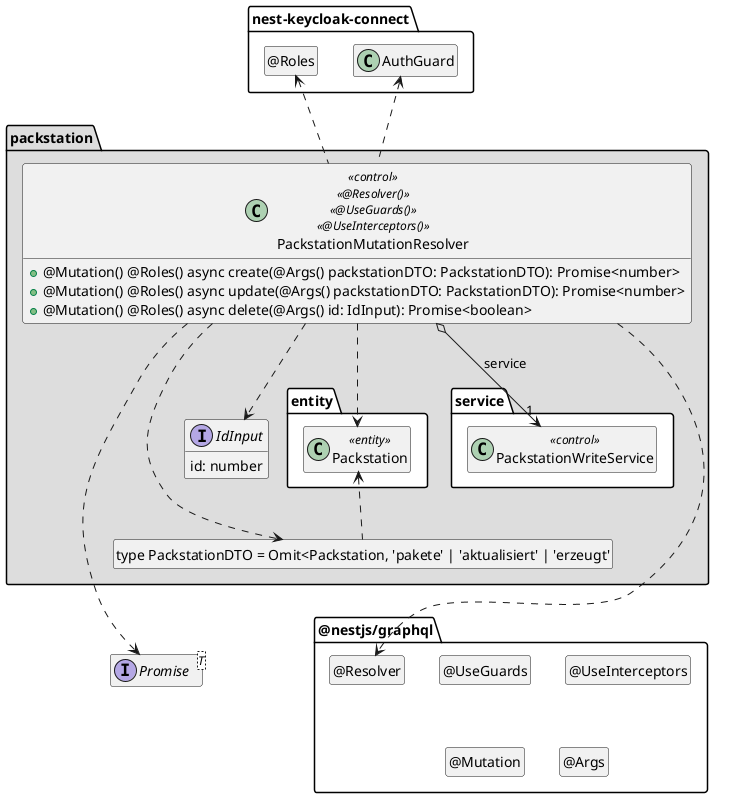 ' Preview durch <Alt>d

@startuml Controller-Klasse

interface Promise<T>

package @nestjs/graphql {
  class "@Resolver" as Resolver
  hide Resolver circle

  class "@UseGuards" as UseGuards
  hide UseGuards circle

  class "@UseInterceptors" as UseInterceptors
  hide UseInterceptors circle

  class "@Mutation" as Mutation
  hide Mutation circle

  class "@Args" as Args
  hide Args circle
}

package nest-keycloak-connect {
  class AuthGuard

  class "@Roles" as Roles
  hide Roles circle
}

package packstation #DDDDDD {
  package entity #FFFFFF {
    class Packstation <<entity>>
  }

  package service #FFFFFF {
    class PackstationWriteService << control >>
  }

  class "type PackstationDTO = Omit<Packstation, 'pakete' | 'aktualisiert' | 'erzeugt'" as PackstationDTO
  hide PackstationDTO circle

    interface IdInput {
        id: number
    }

  class PackstationMutationResolver << control >> << @Resolver() >> << @UseGuards() >> << @UseInterceptors() >> {
    + @Mutation() @Roles() async create(@Args() packstationDTO: PackstationDTO): Promise<number>
    + @Mutation() @Roles() async update(@Args() packstationDTO: PackstationDTO): Promise<number>
    + @Mutation() @Roles() async delete(@Args() id: IdInput): Promise<boolean>
  }

  PackstationMutationResolver o-down-> "1" PackstationWriteService : service

  PackstationMutationResolver ..> Packstation
  PackstationMutationResolver ..> PackstationDTO
  PackstationMutationResolver ..> IdInput
  PackstationDTO .up.> Packstation
  PackstationMutationResolver ..> Promise
  PackstationMutationResolver ..> Resolver

  PackstationMutationResolver .up.> AuthGuard
  PackstationMutationResolver .up.> Roles

  PackstationDTO .[hidden].> Promise
  PackstationDTO .[hidden].> Resolver
}

hide empty members

@enduml
